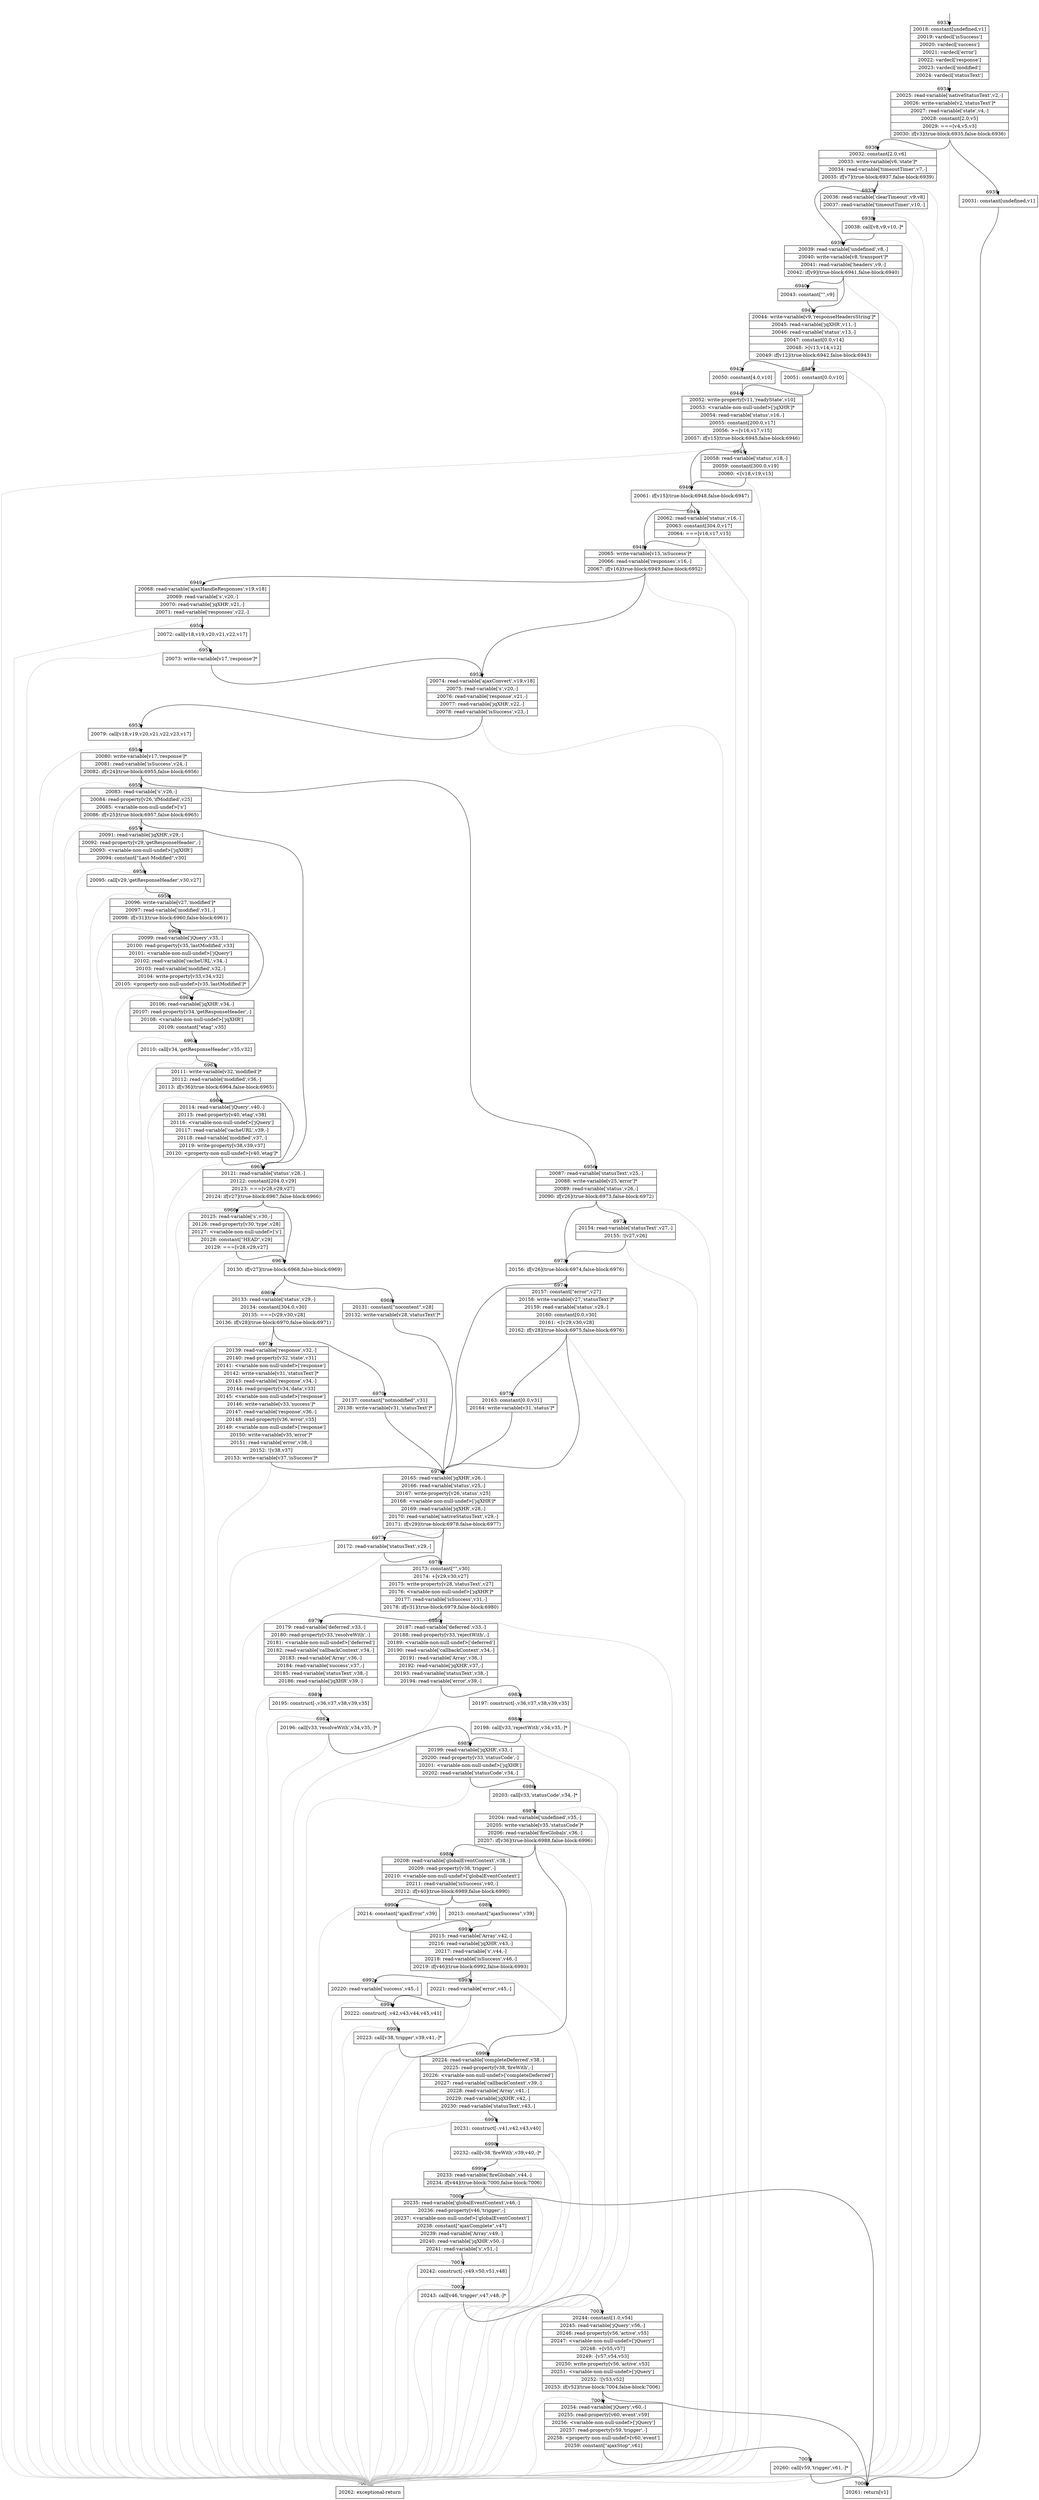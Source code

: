 digraph {
rankdir="TD"
BB_entry461[shape=none,label=""];
BB_entry461 -> BB6933 [tailport=s, headport=n, headlabel="    6933"]
BB6933 [shape=record label="{20018: constant[undefined,v1]|20019: vardecl['isSuccess']|20020: vardecl['success']|20021: vardecl['error']|20022: vardecl['response']|20023: vardecl['modified']|20024: vardecl['statusText']}" ] 
BB6933 -> BB6934 [tailport=s, headport=n, headlabel="      6934"]
BB6934 [shape=record label="{20025: read-variable['nativeStatusText',v2,-]|20026: write-variable[v2,'statusText']*|20027: read-variable['state',v4,-]|20028: constant[2.0,v5]|20029: ===[v4,v5,v3]|20030: if[v3](true-block:6935,false-block:6936)}" ] 
BB6934 -> BB6935 [tailport=s, headport=n, headlabel="      6935"]
BB6934 -> BB6936 [tailport=s, headport=n, headlabel="      6936"]
BB6934 -> BB7007 [tailport=s, headport=n, color=gray, headlabel="      7007"]
BB6935 [shape=record label="{20031: constant[undefined,v1]}" ] 
BB6935 -> BB7006 [tailport=s, headport=n, headlabel="      7006"]
BB6936 [shape=record label="{20032: constant[2.0,v6]|20033: write-variable[v6,'state']*|20034: read-variable['timeoutTimer',v7,-]|20035: if[v7](true-block:6937,false-block:6939)}" ] 
BB6936 -> BB6937 [tailport=s, headport=n, headlabel="      6937"]
BB6936 -> BB6939 [tailport=s, headport=n, headlabel="      6939"]
BB6936 -> BB7007 [tailport=s, headport=n, color=gray]
BB6937 [shape=record label="{20036: read-variable['clearTimeout',v9,v8]|20037: read-variable['timeoutTimer',v10,-]}" ] 
BB6937 -> BB6938 [tailport=s, headport=n, headlabel="      6938"]
BB6937 -> BB7007 [tailport=s, headport=n, color=gray]
BB6938 [shape=record label="{20038: call[v8,v9,v10,-]*}" ] 
BB6938 -> BB6939 [tailport=s, headport=n]
BB6938 -> BB7007 [tailport=s, headport=n, color=gray]
BB6939 [shape=record label="{20039: read-variable['undefined',v8,-]|20040: write-variable[v8,'transport']*|20041: read-variable['headers',v9,-]|20042: if[v9](true-block:6941,false-block:6940)}" ] 
BB6939 -> BB6941 [tailport=s, headport=n, headlabel="      6941"]
BB6939 -> BB6940 [tailport=s, headport=n, headlabel="      6940"]
BB6939 -> BB7007 [tailport=s, headport=n, color=gray]
BB6940 [shape=record label="{20043: constant[\"\",v9]}" ] 
BB6940 -> BB6941 [tailport=s, headport=n]
BB6941 [shape=record label="{20044: write-variable[v9,'responseHeadersString']*|20045: read-variable['jqXHR',v11,-]|20046: read-variable['status',v13,-]|20047: constant[0.0,v14]|20048: \>[v13,v14,v12]|20049: if[v12](true-block:6942,false-block:6943)}" ] 
BB6941 -> BB6942 [tailport=s, headport=n, headlabel="      6942"]
BB6941 -> BB6943 [tailport=s, headport=n, headlabel="      6943"]
BB6941 -> BB7007 [tailport=s, headport=n, color=gray]
BB6942 [shape=record label="{20050: constant[4.0,v10]}" ] 
BB6942 -> BB6944 [tailport=s, headport=n, headlabel="      6944"]
BB6943 [shape=record label="{20051: constant[0.0,v10]}" ] 
BB6943 -> BB6944 [tailport=s, headport=n]
BB6944 [shape=record label="{20052: write-property[v11,'readyState',v10]|20053: \<variable-non-null-undef\>['jqXHR']*|20054: read-variable['status',v16,-]|20055: constant[200.0,v17]|20056: \>=[v16,v17,v15]|20057: if[v15](true-block:6945,false-block:6946)}" ] 
BB6944 -> BB6946 [tailport=s, headport=n, headlabel="      6946"]
BB6944 -> BB6945 [tailport=s, headport=n, headlabel="      6945"]
BB6944 -> BB7007 [tailport=s, headport=n, color=gray]
BB6945 [shape=record label="{20058: read-variable['status',v18,-]|20059: constant[300.0,v19]|20060: \<[v18,v19,v15]}" ] 
BB6945 -> BB6946 [tailport=s, headport=n]
BB6945 -> BB7007 [tailport=s, headport=n, color=gray]
BB6946 [shape=record label="{20061: if[v15](true-block:6948,false-block:6947)}" ] 
BB6946 -> BB6948 [tailport=s, headport=n, headlabel="      6948"]
BB6946 -> BB6947 [tailport=s, headport=n, headlabel="      6947"]
BB6947 [shape=record label="{20062: read-variable['status',v16,-]|20063: constant[304.0,v17]|20064: ===[v16,v17,v15]}" ] 
BB6947 -> BB6948 [tailport=s, headport=n]
BB6947 -> BB7007 [tailport=s, headport=n, color=gray]
BB6948 [shape=record label="{20065: write-variable[v15,'isSuccess']*|20066: read-variable['responses',v16,-]|20067: if[v16](true-block:6949,false-block:6952)}" ] 
BB6948 -> BB6949 [tailport=s, headport=n, headlabel="      6949"]
BB6948 -> BB6952 [tailport=s, headport=n, headlabel="      6952"]
BB6948 -> BB7007 [tailport=s, headport=n, color=gray]
BB6949 [shape=record label="{20068: read-variable['ajaxHandleResponses',v19,v18]|20069: read-variable['s',v20,-]|20070: read-variable['jqXHR',v21,-]|20071: read-variable['responses',v22,-]}" ] 
BB6949 -> BB6950 [tailport=s, headport=n, headlabel="      6950"]
BB6949 -> BB7007 [tailport=s, headport=n, color=gray]
BB6950 [shape=record label="{20072: call[v18,v19,v20,v21,v22,v17]}" ] 
BB6950 -> BB6951 [tailport=s, headport=n, headlabel="      6951"]
BB6950 -> BB7007 [tailport=s, headport=n, color=gray]
BB6951 [shape=record label="{20073: write-variable[v17,'response']*}" ] 
BB6951 -> BB6952 [tailport=s, headport=n]
BB6952 [shape=record label="{20074: read-variable['ajaxConvert',v19,v18]|20075: read-variable['s',v20,-]|20076: read-variable['response',v21,-]|20077: read-variable['jqXHR',v22,-]|20078: read-variable['isSuccess',v23,-]}" ] 
BB6952 -> BB6953 [tailport=s, headport=n, headlabel="      6953"]
BB6952 -> BB7007 [tailport=s, headport=n, color=gray]
BB6953 [shape=record label="{20079: call[v18,v19,v20,v21,v22,v23,v17]}" ] 
BB6953 -> BB6954 [tailport=s, headport=n, headlabel="      6954"]
BB6953 -> BB7007 [tailport=s, headport=n, color=gray]
BB6954 [shape=record label="{20080: write-variable[v17,'response']*|20081: read-variable['isSuccess',v24,-]|20082: if[v24](true-block:6955,false-block:6956)}" ] 
BB6954 -> BB6955 [tailport=s, headport=n, headlabel="      6955"]
BB6954 -> BB6956 [tailport=s, headport=n, headlabel="      6956"]
BB6954 -> BB7007 [tailport=s, headport=n, color=gray]
BB6955 [shape=record label="{20083: read-variable['s',v26,-]|20084: read-property[v26,'ifModified',v25]|20085: \<variable-non-null-undef\>['s']|20086: if[v25](true-block:6957,false-block:6965)}" ] 
BB6955 -> BB6957 [tailport=s, headport=n, headlabel="      6957"]
BB6955 -> BB6965 [tailport=s, headport=n, headlabel="      6965"]
BB6955 -> BB7007 [tailport=s, headport=n, color=gray]
BB6956 [shape=record label="{20087: read-variable['statusText',v25,-]|20088: write-variable[v25,'error']*|20089: read-variable['status',v26,-]|20090: if[v26](true-block:6973,false-block:6972)}" ] 
BB6956 -> BB6973 [tailport=s, headport=n, headlabel="      6973"]
BB6956 -> BB6972 [tailport=s, headport=n, headlabel="      6972"]
BB6956 -> BB7007 [tailport=s, headport=n, color=gray]
BB6957 [shape=record label="{20091: read-variable['jqXHR',v29,-]|20092: read-property[v29,'getResponseHeader',-]|20093: \<variable-non-null-undef\>['jqXHR']|20094: constant[\"Last-Modified\",v30]}" ] 
BB6957 -> BB6958 [tailport=s, headport=n, headlabel="      6958"]
BB6957 -> BB7007 [tailport=s, headport=n, color=gray]
BB6958 [shape=record label="{20095: call[v29,'getResponseHeader',v30,v27]}" ] 
BB6958 -> BB6959 [tailport=s, headport=n, headlabel="      6959"]
BB6958 -> BB7007 [tailport=s, headport=n, color=gray]
BB6959 [shape=record label="{20096: write-variable[v27,'modified']*|20097: read-variable['modified',v31,-]|20098: if[v31](true-block:6960,false-block:6961)}" ] 
BB6959 -> BB6960 [tailport=s, headport=n, headlabel="      6960"]
BB6959 -> BB6961 [tailport=s, headport=n, headlabel="      6961"]
BB6959 -> BB7007 [tailport=s, headport=n, color=gray]
BB6960 [shape=record label="{20099: read-variable['jQuery',v35,-]|20100: read-property[v35,'lastModified',v33]|20101: \<variable-non-null-undef\>['jQuery']|20102: read-variable['cacheURL',v34,-]|20103: read-variable['modified',v32,-]|20104: write-property[v33,v34,v32]|20105: \<property-non-null-undef\>[v35,'lastModified']*}" ] 
BB6960 -> BB6961 [tailport=s, headport=n]
BB6960 -> BB7007 [tailport=s, headport=n, color=gray]
BB6961 [shape=record label="{20106: read-variable['jqXHR',v34,-]|20107: read-property[v34,'getResponseHeader',-]|20108: \<variable-non-null-undef\>['jqXHR']|20109: constant[\"etag\",v35]}" ] 
BB6961 -> BB6962 [tailport=s, headport=n, headlabel="      6962"]
BB6961 -> BB7007 [tailport=s, headport=n, color=gray]
BB6962 [shape=record label="{20110: call[v34,'getResponseHeader',v35,v32]}" ] 
BB6962 -> BB6963 [tailport=s, headport=n, headlabel="      6963"]
BB6962 -> BB7007 [tailport=s, headport=n, color=gray]
BB6963 [shape=record label="{20111: write-variable[v32,'modified']*|20112: read-variable['modified',v36,-]|20113: if[v36](true-block:6964,false-block:6965)}" ] 
BB6963 -> BB6964 [tailport=s, headport=n, headlabel="      6964"]
BB6963 -> BB6965 [tailport=s, headport=n]
BB6963 -> BB7007 [tailport=s, headport=n, color=gray]
BB6964 [shape=record label="{20114: read-variable['jQuery',v40,-]|20115: read-property[v40,'etag',v38]|20116: \<variable-non-null-undef\>['jQuery']|20117: read-variable['cacheURL',v39,-]|20118: read-variable['modified',v37,-]|20119: write-property[v38,v39,v37]|20120: \<property-non-null-undef\>[v40,'etag']*}" ] 
BB6964 -> BB6965 [tailport=s, headport=n]
BB6964 -> BB7007 [tailport=s, headport=n, color=gray]
BB6965 [shape=record label="{20121: read-variable['status',v28,-]|20122: constant[204.0,v29]|20123: ===[v28,v29,v27]|20124: if[v27](true-block:6967,false-block:6966)}" ] 
BB6965 -> BB6967 [tailport=s, headport=n, headlabel="      6967"]
BB6965 -> BB6966 [tailport=s, headport=n, headlabel="      6966"]
BB6965 -> BB7007 [tailport=s, headport=n, color=gray]
BB6966 [shape=record label="{20125: read-variable['s',v30,-]|20126: read-property[v30,'type',v28]|20127: \<variable-non-null-undef\>['s']|20128: constant[\"HEAD\",v29]|20129: ===[v28,v29,v27]}" ] 
BB6966 -> BB6967 [tailport=s, headport=n]
BB6966 -> BB7007 [tailport=s, headport=n, color=gray]
BB6967 [shape=record label="{20130: if[v27](true-block:6968,false-block:6969)}" ] 
BB6967 -> BB6968 [tailport=s, headport=n, headlabel="      6968"]
BB6967 -> BB6969 [tailport=s, headport=n, headlabel="      6969"]
BB6968 [shape=record label="{20131: constant[\"nocontent\",v28]|20132: write-variable[v28,'statusText']*}" ] 
BB6968 -> BB6976 [tailport=s, headport=n, headlabel="      6976"]
BB6969 [shape=record label="{20133: read-variable['status',v29,-]|20134: constant[304.0,v30]|20135: ===[v29,v30,v28]|20136: if[v28](true-block:6970,false-block:6971)}" ] 
BB6969 -> BB6970 [tailport=s, headport=n, headlabel="      6970"]
BB6969 -> BB6971 [tailport=s, headport=n, headlabel="      6971"]
BB6969 -> BB7007 [tailport=s, headport=n, color=gray]
BB6970 [shape=record label="{20137: constant[\"notmodified\",v31]|20138: write-variable[v31,'statusText']*}" ] 
BB6970 -> BB6976 [tailport=s, headport=n]
BB6971 [shape=record label="{20139: read-variable['response',v32,-]|20140: read-property[v32,'state',v31]|20141: \<variable-non-null-undef\>['response']|20142: write-variable[v31,'statusText']*|20143: read-variable['response',v34,-]|20144: read-property[v34,'data',v33]|20145: \<variable-non-null-undef\>['response']|20146: write-variable[v33,'success']*|20147: read-variable['response',v36,-]|20148: read-property[v36,'error',v35]|20149: \<variable-non-null-undef\>['response']|20150: write-variable[v35,'error']*|20151: read-variable['error',v38,-]|20152: ![v38,v37]|20153: write-variable[v37,'isSuccess']*}" ] 
BB6971 -> BB6976 [tailport=s, headport=n]
BB6971 -> BB7007 [tailport=s, headport=n, color=gray]
BB6972 [shape=record label="{20154: read-variable['statusText',v27,-]|20155: ![v27,v26]}" ] 
BB6972 -> BB6973 [tailport=s, headport=n]
BB6972 -> BB7007 [tailport=s, headport=n, color=gray]
BB6973 [shape=record label="{20156: if[v26](true-block:6974,false-block:6976)}" ] 
BB6973 -> BB6974 [tailport=s, headport=n, headlabel="      6974"]
BB6973 -> BB6976 [tailport=s, headport=n]
BB6974 [shape=record label="{20157: constant[\"error\",v27]|20158: write-variable[v27,'statusText']*|20159: read-variable['status',v29,-]|20160: constant[0.0,v30]|20161: \<[v29,v30,v28]|20162: if[v28](true-block:6975,false-block:6976)}" ] 
BB6974 -> BB6975 [tailport=s, headport=n, headlabel="      6975"]
BB6974 -> BB6976 [tailport=s, headport=n]
BB6974 -> BB7007 [tailport=s, headport=n, color=gray]
BB6975 [shape=record label="{20163: constant[0.0,v31]|20164: write-variable[v31,'status']*}" ] 
BB6975 -> BB6976 [tailport=s, headport=n]
BB6976 [shape=record label="{20165: read-variable['jqXHR',v26,-]|20166: read-variable['status',v25,-]|20167: write-property[v26,'status',v25]|20168: \<variable-non-null-undef\>['jqXHR']*|20169: read-variable['jqXHR',v28,-]|20170: read-variable['nativeStatusText',v29,-]|20171: if[v29](true-block:6978,false-block:6977)}" ] 
BB6976 -> BB6978 [tailport=s, headport=n, headlabel="      6978"]
BB6976 -> BB6977 [tailport=s, headport=n, headlabel="      6977"]
BB6976 -> BB7007 [tailport=s, headport=n, color=gray]
BB6977 [shape=record label="{20172: read-variable['statusText',v29,-]}" ] 
BB6977 -> BB6978 [tailport=s, headport=n]
BB6977 -> BB7007 [tailport=s, headport=n, color=gray]
BB6978 [shape=record label="{20173: constant[\"\",v30]|20174: +[v29,v30,v27]|20175: write-property[v28,'statusText',v27]|20176: \<variable-non-null-undef\>['jqXHR']*|20177: read-variable['isSuccess',v31,-]|20178: if[v31](true-block:6979,false-block:6980)}" ] 
BB6978 -> BB6979 [tailport=s, headport=n, headlabel="      6979"]
BB6978 -> BB6980 [tailport=s, headport=n, headlabel="      6980"]
BB6978 -> BB7007 [tailport=s, headport=n, color=gray]
BB6979 [shape=record label="{20179: read-variable['deferred',v33,-]|20180: read-property[v33,'resolveWith',-]|20181: \<variable-non-null-undef\>['deferred']|20182: read-variable['callbackContext',v34,-]|20183: read-variable['Array',v36,-]|20184: read-variable['success',v37,-]|20185: read-variable['statusText',v38,-]|20186: read-variable['jqXHR',v39,-]}" ] 
BB6979 -> BB6981 [tailport=s, headport=n, headlabel="      6981"]
BB6979 -> BB7007 [tailport=s, headport=n, color=gray]
BB6980 [shape=record label="{20187: read-variable['deferred',v33,-]|20188: read-property[v33,'rejectWith',-]|20189: \<variable-non-null-undef\>['deferred']|20190: read-variable['callbackContext',v34,-]|20191: read-variable['Array',v36,-]|20192: read-variable['jqXHR',v37,-]|20193: read-variable['statusText',v38,-]|20194: read-variable['error',v39,-]}" ] 
BB6980 -> BB6983 [tailport=s, headport=n, headlabel="      6983"]
BB6980 -> BB7007 [tailport=s, headport=n, color=gray]
BB6981 [shape=record label="{20195: construct[-,v36,v37,v38,v39,v35]}" ] 
BB6981 -> BB6982 [tailport=s, headport=n, headlabel="      6982"]
BB6981 -> BB7007 [tailport=s, headport=n, color=gray]
BB6982 [shape=record label="{20196: call[v33,'resolveWith',v34,v35,-]*}" ] 
BB6982 -> BB6985 [tailport=s, headport=n, headlabel="      6985"]
BB6982 -> BB7007 [tailport=s, headport=n, color=gray]
BB6983 [shape=record label="{20197: construct[-,v36,v37,v38,v39,v35]}" ] 
BB6983 -> BB6984 [tailport=s, headport=n, headlabel="      6984"]
BB6983 -> BB7007 [tailport=s, headport=n, color=gray]
BB6984 [shape=record label="{20198: call[v33,'rejectWith',v34,v35,-]*}" ] 
BB6984 -> BB6985 [tailport=s, headport=n]
BB6984 -> BB7007 [tailport=s, headport=n, color=gray]
BB6985 [shape=record label="{20199: read-variable['jqXHR',v33,-]|20200: read-property[v33,'statusCode',-]|20201: \<variable-non-null-undef\>['jqXHR']|20202: read-variable['statusCode',v34,-]}" ] 
BB6985 -> BB6986 [tailport=s, headport=n, headlabel="      6986"]
BB6985 -> BB7007 [tailport=s, headport=n, color=gray]
BB6986 [shape=record label="{20203: call[v33,'statusCode',v34,-]*}" ] 
BB6986 -> BB6987 [tailport=s, headport=n, headlabel="      6987"]
BB6986 -> BB7007 [tailport=s, headport=n, color=gray]
BB6987 [shape=record label="{20204: read-variable['undefined',v35,-]|20205: write-variable[v35,'statusCode']*|20206: read-variable['fireGlobals',v36,-]|20207: if[v36](true-block:6988,false-block:6996)}" ] 
BB6987 -> BB6988 [tailport=s, headport=n, headlabel="      6988"]
BB6987 -> BB6996 [tailport=s, headport=n, headlabel="      6996"]
BB6987 -> BB7007 [tailport=s, headport=n, color=gray]
BB6988 [shape=record label="{20208: read-variable['globalEventContext',v38,-]|20209: read-property[v38,'trigger',-]|20210: \<variable-non-null-undef\>['globalEventContext']|20211: read-variable['isSuccess',v40,-]|20212: if[v40](true-block:6989,false-block:6990)}" ] 
BB6988 -> BB6989 [tailport=s, headport=n, headlabel="      6989"]
BB6988 -> BB6990 [tailport=s, headport=n, headlabel="      6990"]
BB6988 -> BB7007 [tailport=s, headport=n, color=gray]
BB6989 [shape=record label="{20213: constant[\"ajaxSuccess\",v39]}" ] 
BB6989 -> BB6991 [tailport=s, headport=n, headlabel="      6991"]
BB6990 [shape=record label="{20214: constant[\"ajaxError\",v39]}" ] 
BB6990 -> BB6991 [tailport=s, headport=n]
BB6991 [shape=record label="{20215: read-variable['Array',v42,-]|20216: read-variable['jqXHR',v43,-]|20217: read-variable['s',v44,-]|20218: read-variable['isSuccess',v46,-]|20219: if[v46](true-block:6992,false-block:6993)}" ] 
BB6991 -> BB6992 [tailport=s, headport=n, headlabel="      6992"]
BB6991 -> BB6993 [tailport=s, headport=n, headlabel="      6993"]
BB6991 -> BB7007 [tailport=s, headport=n, color=gray]
BB6992 [shape=record label="{20220: read-variable['success',v45,-]}" ] 
BB6992 -> BB6994 [tailport=s, headport=n, headlabel="      6994"]
BB6992 -> BB7007 [tailport=s, headport=n, color=gray]
BB6993 [shape=record label="{20221: read-variable['error',v45,-]}" ] 
BB6993 -> BB6994 [tailport=s, headport=n]
BB6993 -> BB7007 [tailport=s, headport=n, color=gray]
BB6994 [shape=record label="{20222: construct[-,v42,v43,v44,v45,v41]}" ] 
BB6994 -> BB6995 [tailport=s, headport=n, headlabel="      6995"]
BB6994 -> BB7007 [tailport=s, headport=n, color=gray]
BB6995 [shape=record label="{20223: call[v38,'trigger',v39,v41,-]*}" ] 
BB6995 -> BB6996 [tailport=s, headport=n]
BB6995 -> BB7007 [tailport=s, headport=n, color=gray]
BB6996 [shape=record label="{20224: read-variable['completeDeferred',v38,-]|20225: read-property[v38,'fireWith',-]|20226: \<variable-non-null-undef\>['completeDeferred']|20227: read-variable['callbackContext',v39,-]|20228: read-variable['Array',v41,-]|20229: read-variable['jqXHR',v42,-]|20230: read-variable['statusText',v43,-]}" ] 
BB6996 -> BB6997 [tailport=s, headport=n, headlabel="      6997"]
BB6996 -> BB7007 [tailport=s, headport=n, color=gray]
BB6997 [shape=record label="{20231: construct[-,v41,v42,v43,v40]}" ] 
BB6997 -> BB6998 [tailport=s, headport=n, headlabel="      6998"]
BB6997 -> BB7007 [tailport=s, headport=n, color=gray]
BB6998 [shape=record label="{20232: call[v38,'fireWith',v39,v40,-]*}" ] 
BB6998 -> BB6999 [tailport=s, headport=n, headlabel="      6999"]
BB6998 -> BB7007 [tailport=s, headport=n, color=gray]
BB6999 [shape=record label="{20233: read-variable['fireGlobals',v44,-]|20234: if[v44](true-block:7000,false-block:7006)}" ] 
BB6999 -> BB7000 [tailport=s, headport=n, headlabel="      7000"]
BB6999 -> BB7006 [tailport=s, headport=n]
BB6999 -> BB7007 [tailport=s, headport=n, color=gray]
BB7000 [shape=record label="{20235: read-variable['globalEventContext',v46,-]|20236: read-property[v46,'trigger',-]|20237: \<variable-non-null-undef\>['globalEventContext']|20238: constant[\"ajaxComplete\",v47]|20239: read-variable['Array',v49,-]|20240: read-variable['jqXHR',v50,-]|20241: read-variable['s',v51,-]}" ] 
BB7000 -> BB7001 [tailport=s, headport=n, headlabel="      7001"]
BB7000 -> BB7007 [tailport=s, headport=n, color=gray]
BB7001 [shape=record label="{20242: construct[-,v49,v50,v51,v48]}" ] 
BB7001 -> BB7002 [tailport=s, headport=n, headlabel="      7002"]
BB7001 -> BB7007 [tailport=s, headport=n, color=gray]
BB7002 [shape=record label="{20243: call[v46,'trigger',v47,v48,-]*}" ] 
BB7002 -> BB7003 [tailport=s, headport=n, headlabel="      7003"]
BB7002 -> BB7007 [tailport=s, headport=n, color=gray]
BB7003 [shape=record label="{20244: constant[1.0,v54]|20245: read-variable['jQuery',v56,-]|20246: read-property[v56,'active',v55]|20247: \<variable-non-null-undef\>['jQuery']|20248: +[v55,v57]|20249: -[v57,v54,v53]|20250: write-property[v56,'active',v53]|20251: \<variable-non-null-undef\>['jQuery']|20252: ![v53,v52]|20253: if[v52](true-block:7004,false-block:7006)}" ] 
BB7003 -> BB7004 [tailport=s, headport=n, headlabel="      7004"]
BB7003 -> BB7006 [tailport=s, headport=n]
BB7003 -> BB7007 [tailport=s, headport=n, color=gray]
BB7004 [shape=record label="{20254: read-variable['jQuery',v60,-]|20255: read-property[v60,'event',v59]|20256: \<variable-non-null-undef\>['jQuery']|20257: read-property[v59,'trigger',-]|20258: \<property-non-null-undef\>[v60,'event']|20259: constant[\"ajaxStop\",v61]}" ] 
BB7004 -> BB7005 [tailport=s, headport=n, headlabel="      7005"]
BB7004 -> BB7007 [tailport=s, headport=n, color=gray]
BB7005 [shape=record label="{20260: call[v59,'trigger',v61,-]*}" ] 
BB7005 -> BB7006 [tailport=s, headport=n]
BB7005 -> BB7007 [tailport=s, headport=n, color=gray]
BB7006 [shape=record label="{20261: return[v1]}" ] 
BB7007 [shape=record label="{20262: exceptional-return}" ] 
}
